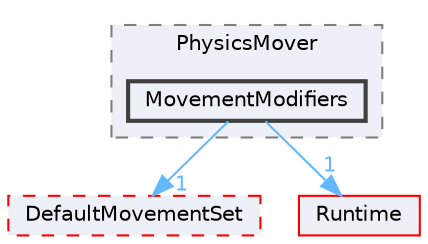digraph "MovementModifiers"
{
 // INTERACTIVE_SVG=YES
 // LATEX_PDF_SIZE
  bgcolor="transparent";
  edge [fontname=Helvetica,fontsize=10,labelfontname=Helvetica,labelfontsize=10];
  node [fontname=Helvetica,fontsize=10,shape=box,height=0.2,width=0.4];
  compound=true
  subgraph clusterdir_f87ef7b539510d5b377bc85e3a8eb5b6 {
    graph [ bgcolor="#edf0f7", pencolor="grey50", label="PhysicsMover", fontname=Helvetica,fontsize=10 style="filled,dashed", URL="dir_f87ef7b539510d5b377bc85e3a8eb5b6.html",tooltip=""]
  dir_5a4fb59eb74f31e7176692f17e6d7eff [label="MovementModifiers", fillcolor="#edf0f7", color="grey25", style="filled,bold", URL="dir_5a4fb59eb74f31e7176692f17e6d7eff.html",tooltip=""];
  }
  dir_3f3fc8d7bf00e45fa5060924e162ed87 [label="DefaultMovementSet", fillcolor="#edf0f7", color="red", style="filled,dashed", URL="dir_3f3fc8d7bf00e45fa5060924e162ed87.html",tooltip=""];
  dir_7536b172fbd480bfd146a1b1acd6856b [label="Runtime", fillcolor="#edf0f7", color="red", style="filled", URL="dir_7536b172fbd480bfd146a1b1acd6856b.html",tooltip=""];
  dir_5a4fb59eb74f31e7176692f17e6d7eff->dir_3f3fc8d7bf00e45fa5060924e162ed87 [headlabel="1", labeldistance=1.5 headhref="dir_000668_000305.html" href="dir_000668_000305.html" color="steelblue1" fontcolor="steelblue1"];
  dir_5a4fb59eb74f31e7176692f17e6d7eff->dir_7536b172fbd480bfd146a1b1acd6856b [headlabel="1", labeldistance=1.5 headhref="dir_000668_000984.html" href="dir_000668_000984.html" color="steelblue1" fontcolor="steelblue1"];
}
